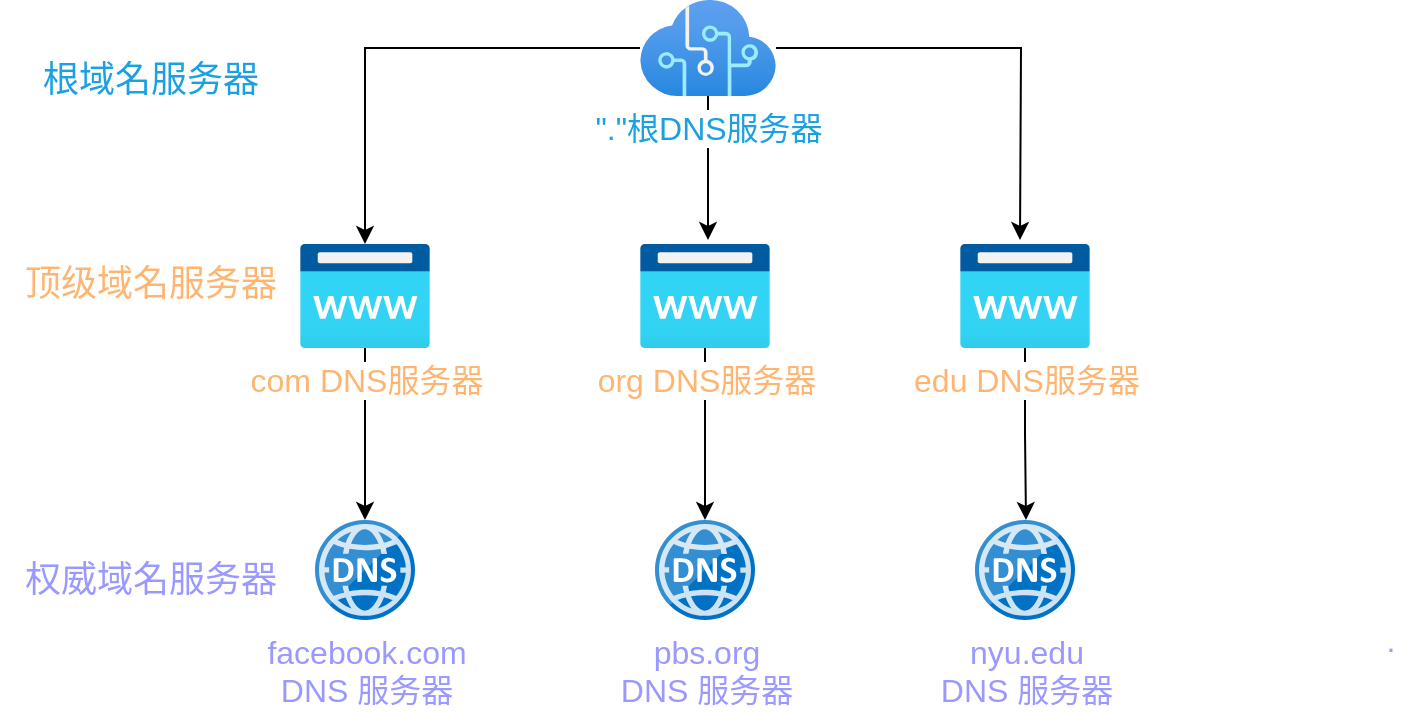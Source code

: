<mxfile version="20.5.3" type="github">
  <diagram id="eCHaqAdTofoHEWZYrXQT" name="第 1 页">
    <mxGraphModel dx="1422" dy="754" grid="1" gridSize="10" guides="1" tooltips="1" connect="1" arrows="1" fold="1" page="1" pageScale="1" pageWidth="827" pageHeight="1169" math="0" shadow="0">
      <root>
        <mxCell id="0" />
        <mxCell id="1" parent="0" />
        <mxCell id="GeqgyGRexY3p-APIAECZ-12" style="edgeStyle=orthogonalEdgeStyle;rounded=0;orthogonalLoop=1;jettySize=auto;html=1;fontSize=16;fontColor=#9999FF;" edge="1" parent="1" source="GeqgyGRexY3p-APIAECZ-1" target="GeqgyGRexY3p-APIAECZ-6">
          <mxGeometry relative="1" as="geometry" />
        </mxCell>
        <mxCell id="GeqgyGRexY3p-APIAECZ-16" style="edgeStyle=orthogonalEdgeStyle;rounded=0;orthogonalLoop=1;jettySize=auto;html=1;fontSize=16;fontColor=#9999FF;" edge="1" parent="1" source="GeqgyGRexY3p-APIAECZ-1">
          <mxGeometry relative="1" as="geometry">
            <mxPoint x="404" y="180" as="targetPoint" />
          </mxGeometry>
        </mxCell>
        <mxCell id="GeqgyGRexY3p-APIAECZ-18" style="edgeStyle=orthogonalEdgeStyle;rounded=0;orthogonalLoop=1;jettySize=auto;html=1;fontSize=16;fontColor=#9999FF;" edge="1" parent="1" source="GeqgyGRexY3p-APIAECZ-1">
          <mxGeometry relative="1" as="geometry">
            <mxPoint x="560" y="180" as="targetPoint" />
          </mxGeometry>
        </mxCell>
        <mxCell id="GeqgyGRexY3p-APIAECZ-1" value="&lt;font color=&quot;#1ba1e2&quot; style=&quot;font-size: 16px;&quot;&gt;&quot;.&quot;根DNS服务器&lt;/font&gt;" style="aspect=fixed;html=1;points=[];align=center;image;fontSize=12;image=img/lib/azure2/ai_machine_learning/Cognitive_Services.svg;" vertex="1" parent="1">
          <mxGeometry x="370" y="60" width="68" height="48" as="geometry" />
        </mxCell>
        <mxCell id="GeqgyGRexY3p-APIAECZ-2" value="&lt;font style=&quot;font-size: 18px;&quot;&gt;根域名服务器&lt;/font&gt;" style="text;html=1;resizable=0;autosize=1;align=center;verticalAlign=middle;points=[];fillColor=none;strokeColor=none;rounded=0;fontColor=#1BA1E2;" vertex="1" parent="1">
          <mxGeometry x="60" y="80" width="130" height="40" as="geometry" />
        </mxCell>
        <mxCell id="GeqgyGRexY3p-APIAECZ-4" value="&lt;font style=&quot;font-size: 16px;&quot; color=&quot;#9999ff&quot;&gt;facebook.com&lt;br&gt;DNS 服务器&lt;br&gt;&lt;/font&gt;" style="sketch=0;aspect=fixed;html=1;points=[];align=center;image;fontSize=12;image=img/lib/mscae/DNS.svg;fontColor=#7EA6E0;" vertex="1" parent="1">
          <mxGeometry x="207.5" y="320" width="50" height="50" as="geometry" />
        </mxCell>
        <mxCell id="GeqgyGRexY3p-APIAECZ-21" style="edgeStyle=orthogonalEdgeStyle;rounded=0;orthogonalLoop=1;jettySize=auto;html=1;fontSize=16;fontColor=#9999FF;" edge="1" parent="1" source="GeqgyGRexY3p-APIAECZ-5" target="GeqgyGRexY3p-APIAECZ-19">
          <mxGeometry relative="1" as="geometry">
            <mxPoint x="402.5" y="284" as="targetPoint" />
          </mxGeometry>
        </mxCell>
        <mxCell id="GeqgyGRexY3p-APIAECZ-5" value="&lt;font color=&quot;#ffb570&quot; style=&quot;font-size: 16px;&quot;&gt;org DNS服务器&lt;/font&gt;" style="aspect=fixed;html=1;points=[];align=center;image;fontSize=12;image=img/lib/azure2/app_services/App_Service_Domains.svg;fontColor=#7EA6E0;" vertex="1" parent="1">
          <mxGeometry x="370" y="182" width="65" height="52" as="geometry" />
        </mxCell>
        <mxCell id="GeqgyGRexY3p-APIAECZ-11" style="edgeStyle=orthogonalEdgeStyle;rounded=0;orthogonalLoop=1;jettySize=auto;html=1;fontSize=16;fontColor=#9999FF;" edge="1" parent="1" source="GeqgyGRexY3p-APIAECZ-6" target="GeqgyGRexY3p-APIAECZ-4">
          <mxGeometry relative="1" as="geometry">
            <mxPoint x="233" y="300" as="targetPoint" />
          </mxGeometry>
        </mxCell>
        <mxCell id="GeqgyGRexY3p-APIAECZ-6" value="&lt;font color=&quot;#ffb570&quot; style=&quot;font-size: 16px;&quot;&gt;com DNS服务器&lt;/font&gt;" style="aspect=fixed;html=1;points=[];align=center;image;fontSize=12;image=img/lib/azure2/app_services/App_Service_Domains.svg;fontColor=#7EA6E0;" vertex="1" parent="1">
          <mxGeometry x="200" y="182" width="65" height="52" as="geometry" />
        </mxCell>
        <mxCell id="GeqgyGRexY3p-APIAECZ-26" style="edgeStyle=orthogonalEdgeStyle;rounded=0;orthogonalLoop=1;jettySize=auto;html=1;fontSize=16;fontColor=#9999FF;entryX=0.51;entryY=0;entryDx=0;entryDy=0;entryPerimeter=0;" edge="1" parent="1" source="GeqgyGRexY3p-APIAECZ-7" target="GeqgyGRexY3p-APIAECZ-22">
          <mxGeometry relative="1" as="geometry">
            <mxPoint x="562.5" y="274" as="targetPoint" />
          </mxGeometry>
        </mxCell>
        <mxCell id="GeqgyGRexY3p-APIAECZ-7" value="&lt;font color=&quot;#ffb570&quot; style=&quot;font-size: 16px;&quot;&gt;edu DNS服务器&lt;/font&gt;" style="aspect=fixed;html=1;points=[];align=center;image;fontSize=12;image=img/lib/azure2/app_services/App_Service_Domains.svg;fontColor=#7EA6E0;" vertex="1" parent="1">
          <mxGeometry x="530" y="182" width="65" height="52" as="geometry" />
        </mxCell>
        <mxCell id="GeqgyGRexY3p-APIAECZ-8" value="&lt;font color=&quot;#ffb570&quot; style=&quot;font-size: 18px;&quot;&gt;顶级域名服务器&lt;/font&gt;" style="text;html=1;resizable=0;autosize=1;align=center;verticalAlign=middle;points=[];fillColor=none;strokeColor=none;rounded=0;fontColor=#1BA1E2;" vertex="1" parent="1">
          <mxGeometry x="50" y="182" width="150" height="40" as="geometry" />
        </mxCell>
        <mxCell id="GeqgyGRexY3p-APIAECZ-9" value="&lt;font color=&quot;#9999ff&quot; style=&quot;font-size: 18px;&quot;&gt;权威域名服务器&lt;/font&gt;" style="text;html=1;resizable=0;autosize=1;align=center;verticalAlign=middle;points=[];fillColor=none;strokeColor=none;rounded=0;fontColor=#1BA1E2;" vertex="1" parent="1">
          <mxGeometry x="50" y="330" width="150" height="40" as="geometry" />
        </mxCell>
        <mxCell id="GeqgyGRexY3p-APIAECZ-19" value="&lt;font style=&quot;font-size: 16px;&quot; color=&quot;#9999ff&quot;&gt;pbs.org&lt;br&gt;DNS 服务器&lt;br&gt;&lt;/font&gt;" style="sketch=0;aspect=fixed;html=1;points=[];align=center;image;fontSize=12;image=img/lib/mscae/DNS.svg;fontColor=#7EA6E0;" vertex="1" parent="1">
          <mxGeometry x="377.5" y="320" width="50" height="50" as="geometry" />
        </mxCell>
        <mxCell id="GeqgyGRexY3p-APIAECZ-22" value="&lt;font style=&quot;font-size: 16px;&quot; color=&quot;#9999ff&quot;&gt;nyu.edu&lt;br&gt;DNS 服务器&lt;br&gt;&lt;/font&gt;" style="sketch=0;aspect=fixed;html=1;points=[];align=center;image;fontSize=12;image=img/lib/mscae/DNS.svg;fontColor=#7EA6E0;" vertex="1" parent="1">
          <mxGeometry x="537.5" y="320" width="50" height="50" as="geometry" />
        </mxCell>
        <mxCell id="GeqgyGRexY3p-APIAECZ-27" value="." style="text;html=1;resizable=0;autosize=1;align=center;verticalAlign=middle;points=[];fillColor=none;strokeColor=none;rounded=0;fontSize=16;fontColor=#9999FF;" vertex="1" parent="1">
          <mxGeometry x="730" y="365" width="30" height="30" as="geometry" />
        </mxCell>
      </root>
    </mxGraphModel>
  </diagram>
</mxfile>
